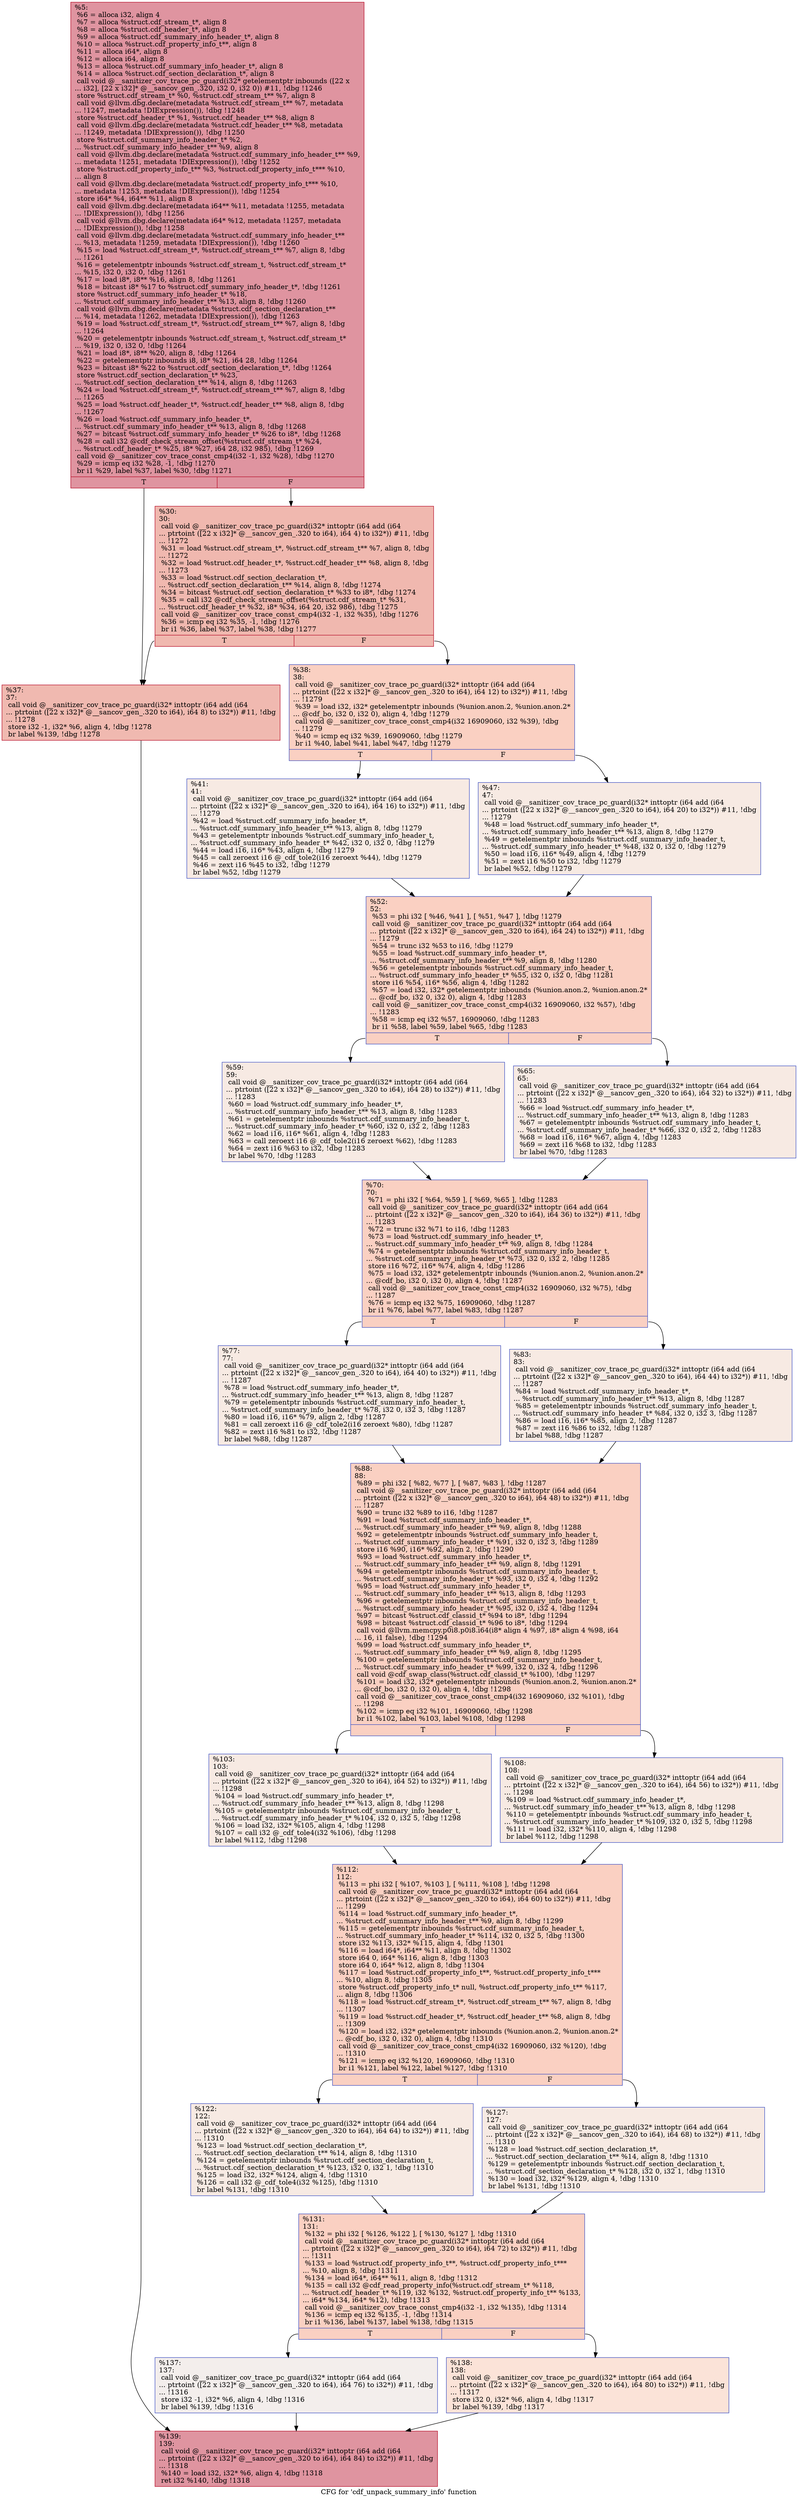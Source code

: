 digraph "CFG for 'cdf_unpack_summary_info' function" {
	label="CFG for 'cdf_unpack_summary_info' function";

	Node0x5573acbc5170 [shape=record,color="#b70d28ff", style=filled, fillcolor="#b70d2870",label="{%5:\l  %6 = alloca i32, align 4\l  %7 = alloca %struct.cdf_stream_t*, align 8\l  %8 = alloca %struct.cdf_header_t*, align 8\l  %9 = alloca %struct.cdf_summary_info_header_t*, align 8\l  %10 = alloca %struct.cdf_property_info_t**, align 8\l  %11 = alloca i64*, align 8\l  %12 = alloca i64, align 8\l  %13 = alloca %struct.cdf_summary_info_header_t*, align 8\l  %14 = alloca %struct.cdf_section_declaration_t*, align 8\l  call void @__sanitizer_cov_trace_pc_guard(i32* getelementptr inbounds ([22 x\l... i32], [22 x i32]* @__sancov_gen_.320, i32 0, i32 0)) #11, !dbg !1246\l  store %struct.cdf_stream_t* %0, %struct.cdf_stream_t** %7, align 8\l  call void @llvm.dbg.declare(metadata %struct.cdf_stream_t** %7, metadata\l... !1247, metadata !DIExpression()), !dbg !1248\l  store %struct.cdf_header_t* %1, %struct.cdf_header_t** %8, align 8\l  call void @llvm.dbg.declare(metadata %struct.cdf_header_t** %8, metadata\l... !1249, metadata !DIExpression()), !dbg !1250\l  store %struct.cdf_summary_info_header_t* %2,\l... %struct.cdf_summary_info_header_t** %9, align 8\l  call void @llvm.dbg.declare(metadata %struct.cdf_summary_info_header_t** %9,\l... metadata !1251, metadata !DIExpression()), !dbg !1252\l  store %struct.cdf_property_info_t** %3, %struct.cdf_property_info_t*** %10,\l... align 8\l  call void @llvm.dbg.declare(metadata %struct.cdf_property_info_t*** %10,\l... metadata !1253, metadata !DIExpression()), !dbg !1254\l  store i64* %4, i64** %11, align 8\l  call void @llvm.dbg.declare(metadata i64** %11, metadata !1255, metadata\l... !DIExpression()), !dbg !1256\l  call void @llvm.dbg.declare(metadata i64* %12, metadata !1257, metadata\l... !DIExpression()), !dbg !1258\l  call void @llvm.dbg.declare(metadata %struct.cdf_summary_info_header_t**\l... %13, metadata !1259, metadata !DIExpression()), !dbg !1260\l  %15 = load %struct.cdf_stream_t*, %struct.cdf_stream_t** %7, align 8, !dbg\l... !1261\l  %16 = getelementptr inbounds %struct.cdf_stream_t, %struct.cdf_stream_t*\l... %15, i32 0, i32 0, !dbg !1261\l  %17 = load i8*, i8** %16, align 8, !dbg !1261\l  %18 = bitcast i8* %17 to %struct.cdf_summary_info_header_t*, !dbg !1261\l  store %struct.cdf_summary_info_header_t* %18,\l... %struct.cdf_summary_info_header_t** %13, align 8, !dbg !1260\l  call void @llvm.dbg.declare(metadata %struct.cdf_section_declaration_t**\l... %14, metadata !1262, metadata !DIExpression()), !dbg !1263\l  %19 = load %struct.cdf_stream_t*, %struct.cdf_stream_t** %7, align 8, !dbg\l... !1264\l  %20 = getelementptr inbounds %struct.cdf_stream_t, %struct.cdf_stream_t*\l... %19, i32 0, i32 0, !dbg !1264\l  %21 = load i8*, i8** %20, align 8, !dbg !1264\l  %22 = getelementptr inbounds i8, i8* %21, i64 28, !dbg !1264\l  %23 = bitcast i8* %22 to %struct.cdf_section_declaration_t*, !dbg !1264\l  store %struct.cdf_section_declaration_t* %23,\l... %struct.cdf_section_declaration_t** %14, align 8, !dbg !1263\l  %24 = load %struct.cdf_stream_t*, %struct.cdf_stream_t** %7, align 8, !dbg\l... !1265\l  %25 = load %struct.cdf_header_t*, %struct.cdf_header_t** %8, align 8, !dbg\l... !1267\l  %26 = load %struct.cdf_summary_info_header_t*,\l... %struct.cdf_summary_info_header_t** %13, align 8, !dbg !1268\l  %27 = bitcast %struct.cdf_summary_info_header_t* %26 to i8*, !dbg !1268\l  %28 = call i32 @cdf_check_stream_offset(%struct.cdf_stream_t* %24,\l... %struct.cdf_header_t* %25, i8* %27, i64 28, i32 985), !dbg !1269\l  call void @__sanitizer_cov_trace_const_cmp4(i32 -1, i32 %28), !dbg !1270\l  %29 = icmp eq i32 %28, -1, !dbg !1270\l  br i1 %29, label %37, label %30, !dbg !1271\l|{<s0>T|<s1>F}}"];
	Node0x5573acbc5170:s0 -> Node0x5573acbc53a0;
	Node0x5573acbc5170:s1 -> Node0x5573acbc5350;
	Node0x5573acbc5350 [shape=record,color="#b70d28ff", style=filled, fillcolor="#dc5d4a70",label="{%30:\l30:                                               \l  call void @__sanitizer_cov_trace_pc_guard(i32* inttoptr (i64 add (i64\l... ptrtoint ([22 x i32]* @__sancov_gen_.320 to i64), i64 4) to i32*)) #11, !dbg\l... !1272\l  %31 = load %struct.cdf_stream_t*, %struct.cdf_stream_t** %7, align 8, !dbg\l... !1272\l  %32 = load %struct.cdf_header_t*, %struct.cdf_header_t** %8, align 8, !dbg\l... !1273\l  %33 = load %struct.cdf_section_declaration_t*,\l... %struct.cdf_section_declaration_t** %14, align 8, !dbg !1274\l  %34 = bitcast %struct.cdf_section_declaration_t* %33 to i8*, !dbg !1274\l  %35 = call i32 @cdf_check_stream_offset(%struct.cdf_stream_t* %31,\l... %struct.cdf_header_t* %32, i8* %34, i64 20, i32 986), !dbg !1275\l  call void @__sanitizer_cov_trace_const_cmp4(i32 -1, i32 %35), !dbg !1276\l  %36 = icmp eq i32 %35, -1, !dbg !1276\l  br i1 %36, label %37, label %38, !dbg !1277\l|{<s0>T|<s1>F}}"];
	Node0x5573acbc5350:s0 -> Node0x5573acbc53a0;
	Node0x5573acbc5350:s1 -> Node0x5573acbc53f0;
	Node0x5573acbc53a0 [shape=record,color="#b70d28ff", style=filled, fillcolor="#de614d70",label="{%37:\l37:                                               \l  call void @__sanitizer_cov_trace_pc_guard(i32* inttoptr (i64 add (i64\l... ptrtoint ([22 x i32]* @__sancov_gen_.320 to i64), i64 8) to i32*)) #11, !dbg\l... !1278\l  store i32 -1, i32* %6, align 4, !dbg !1278\l  br label %139, !dbg !1278\l}"];
	Node0x5573acbc53a0 -> Node0x5573acbc5990;
	Node0x5573acbc53f0 [shape=record,color="#3d50c3ff", style=filled, fillcolor="#f3947570",label="{%38:\l38:                                               \l  call void @__sanitizer_cov_trace_pc_guard(i32* inttoptr (i64 add (i64\l... ptrtoint ([22 x i32]* @__sancov_gen_.320 to i64), i64 12) to i32*)) #11, !dbg\l... !1279\l  %39 = load i32, i32* getelementptr inbounds (%union.anon.2, %union.anon.2*\l... @cdf_bo, i32 0, i32 0), align 4, !dbg !1279\l  call void @__sanitizer_cov_trace_const_cmp4(i32 16909060, i32 %39), !dbg\l... !1279\l  %40 = icmp eq i32 %39, 16909060, !dbg !1279\l  br i1 %40, label %41, label %47, !dbg !1279\l|{<s0>T|<s1>F}}"];
	Node0x5573acbc53f0:s0 -> Node0x5573acbc5440;
	Node0x5573acbc53f0:s1 -> Node0x5573acbc5490;
	Node0x5573acbc5440 [shape=record,color="#3d50c3ff", style=filled, fillcolor="#eed0c070",label="{%41:\l41:                                               \l  call void @__sanitizer_cov_trace_pc_guard(i32* inttoptr (i64 add (i64\l... ptrtoint ([22 x i32]* @__sancov_gen_.320 to i64), i64 16) to i32*)) #11, !dbg\l... !1279\l  %42 = load %struct.cdf_summary_info_header_t*,\l... %struct.cdf_summary_info_header_t** %13, align 8, !dbg !1279\l  %43 = getelementptr inbounds %struct.cdf_summary_info_header_t,\l... %struct.cdf_summary_info_header_t* %42, i32 0, i32 0, !dbg !1279\l  %44 = load i16, i16* %43, align 4, !dbg !1279\l  %45 = call zeroext i16 @_cdf_tole2(i16 zeroext %44), !dbg !1279\l  %46 = zext i16 %45 to i32, !dbg !1279\l  br label %52, !dbg !1279\l}"];
	Node0x5573acbc5440 -> Node0x5573acbc54e0;
	Node0x5573acbc5490 [shape=record,color="#3d50c3ff", style=filled, fillcolor="#eed0c070",label="{%47:\l47:                                               \l  call void @__sanitizer_cov_trace_pc_guard(i32* inttoptr (i64 add (i64\l... ptrtoint ([22 x i32]* @__sancov_gen_.320 to i64), i64 20) to i32*)) #11, !dbg\l... !1279\l  %48 = load %struct.cdf_summary_info_header_t*,\l... %struct.cdf_summary_info_header_t** %13, align 8, !dbg !1279\l  %49 = getelementptr inbounds %struct.cdf_summary_info_header_t,\l... %struct.cdf_summary_info_header_t* %48, i32 0, i32 0, !dbg !1279\l  %50 = load i16, i16* %49, align 4, !dbg !1279\l  %51 = zext i16 %50 to i32, !dbg !1279\l  br label %52, !dbg !1279\l}"];
	Node0x5573acbc5490 -> Node0x5573acbc54e0;
	Node0x5573acbc54e0 [shape=record,color="#3d50c3ff", style=filled, fillcolor="#f3947570",label="{%52:\l52:                                               \l  %53 = phi i32 [ %46, %41 ], [ %51, %47 ], !dbg !1279\l  call void @__sanitizer_cov_trace_pc_guard(i32* inttoptr (i64 add (i64\l... ptrtoint ([22 x i32]* @__sancov_gen_.320 to i64), i64 24) to i32*)) #11, !dbg\l... !1279\l  %54 = trunc i32 %53 to i16, !dbg !1279\l  %55 = load %struct.cdf_summary_info_header_t*,\l... %struct.cdf_summary_info_header_t** %9, align 8, !dbg !1280\l  %56 = getelementptr inbounds %struct.cdf_summary_info_header_t,\l... %struct.cdf_summary_info_header_t* %55, i32 0, i32 0, !dbg !1281\l  store i16 %54, i16* %56, align 4, !dbg !1282\l  %57 = load i32, i32* getelementptr inbounds (%union.anon.2, %union.anon.2*\l... @cdf_bo, i32 0, i32 0), align 4, !dbg !1283\l  call void @__sanitizer_cov_trace_const_cmp4(i32 16909060, i32 %57), !dbg\l... !1283\l  %58 = icmp eq i32 %57, 16909060, !dbg !1283\l  br i1 %58, label %59, label %65, !dbg !1283\l|{<s0>T|<s1>F}}"];
	Node0x5573acbc54e0:s0 -> Node0x5573acbc5530;
	Node0x5573acbc54e0:s1 -> Node0x5573acbc5580;
	Node0x5573acbc5530 [shape=record,color="#3d50c3ff", style=filled, fillcolor="#eed0c070",label="{%59:\l59:                                               \l  call void @__sanitizer_cov_trace_pc_guard(i32* inttoptr (i64 add (i64\l... ptrtoint ([22 x i32]* @__sancov_gen_.320 to i64), i64 28) to i32*)) #11, !dbg\l... !1283\l  %60 = load %struct.cdf_summary_info_header_t*,\l... %struct.cdf_summary_info_header_t** %13, align 8, !dbg !1283\l  %61 = getelementptr inbounds %struct.cdf_summary_info_header_t,\l... %struct.cdf_summary_info_header_t* %60, i32 0, i32 2, !dbg !1283\l  %62 = load i16, i16* %61, align 4, !dbg !1283\l  %63 = call zeroext i16 @_cdf_tole2(i16 zeroext %62), !dbg !1283\l  %64 = zext i16 %63 to i32, !dbg !1283\l  br label %70, !dbg !1283\l}"];
	Node0x5573acbc5530 -> Node0x5573acbc55d0;
	Node0x5573acbc5580 [shape=record,color="#3d50c3ff", style=filled, fillcolor="#eed0c070",label="{%65:\l65:                                               \l  call void @__sanitizer_cov_trace_pc_guard(i32* inttoptr (i64 add (i64\l... ptrtoint ([22 x i32]* @__sancov_gen_.320 to i64), i64 32) to i32*)) #11, !dbg\l... !1283\l  %66 = load %struct.cdf_summary_info_header_t*,\l... %struct.cdf_summary_info_header_t** %13, align 8, !dbg !1283\l  %67 = getelementptr inbounds %struct.cdf_summary_info_header_t,\l... %struct.cdf_summary_info_header_t* %66, i32 0, i32 2, !dbg !1283\l  %68 = load i16, i16* %67, align 4, !dbg !1283\l  %69 = zext i16 %68 to i32, !dbg !1283\l  br label %70, !dbg !1283\l}"];
	Node0x5573acbc5580 -> Node0x5573acbc55d0;
	Node0x5573acbc55d0 [shape=record,color="#3d50c3ff", style=filled, fillcolor="#f3947570",label="{%70:\l70:                                               \l  %71 = phi i32 [ %64, %59 ], [ %69, %65 ], !dbg !1283\l  call void @__sanitizer_cov_trace_pc_guard(i32* inttoptr (i64 add (i64\l... ptrtoint ([22 x i32]* @__sancov_gen_.320 to i64), i64 36) to i32*)) #11, !dbg\l... !1283\l  %72 = trunc i32 %71 to i16, !dbg !1283\l  %73 = load %struct.cdf_summary_info_header_t*,\l... %struct.cdf_summary_info_header_t** %9, align 8, !dbg !1284\l  %74 = getelementptr inbounds %struct.cdf_summary_info_header_t,\l... %struct.cdf_summary_info_header_t* %73, i32 0, i32 2, !dbg !1285\l  store i16 %72, i16* %74, align 4, !dbg !1286\l  %75 = load i32, i32* getelementptr inbounds (%union.anon.2, %union.anon.2*\l... @cdf_bo, i32 0, i32 0), align 4, !dbg !1287\l  call void @__sanitizer_cov_trace_const_cmp4(i32 16909060, i32 %75), !dbg\l... !1287\l  %76 = icmp eq i32 %75, 16909060, !dbg !1287\l  br i1 %76, label %77, label %83, !dbg !1287\l|{<s0>T|<s1>F}}"];
	Node0x5573acbc55d0:s0 -> Node0x5573acbc5620;
	Node0x5573acbc55d0:s1 -> Node0x5573acbc5670;
	Node0x5573acbc5620 [shape=record,color="#3d50c3ff", style=filled, fillcolor="#eed0c070",label="{%77:\l77:                                               \l  call void @__sanitizer_cov_trace_pc_guard(i32* inttoptr (i64 add (i64\l... ptrtoint ([22 x i32]* @__sancov_gen_.320 to i64), i64 40) to i32*)) #11, !dbg\l... !1287\l  %78 = load %struct.cdf_summary_info_header_t*,\l... %struct.cdf_summary_info_header_t** %13, align 8, !dbg !1287\l  %79 = getelementptr inbounds %struct.cdf_summary_info_header_t,\l... %struct.cdf_summary_info_header_t* %78, i32 0, i32 3, !dbg !1287\l  %80 = load i16, i16* %79, align 2, !dbg !1287\l  %81 = call zeroext i16 @_cdf_tole2(i16 zeroext %80), !dbg !1287\l  %82 = zext i16 %81 to i32, !dbg !1287\l  br label %88, !dbg !1287\l}"];
	Node0x5573acbc5620 -> Node0x5573acbc56c0;
	Node0x5573acbc5670 [shape=record,color="#3d50c3ff", style=filled, fillcolor="#eed0c070",label="{%83:\l83:                                               \l  call void @__sanitizer_cov_trace_pc_guard(i32* inttoptr (i64 add (i64\l... ptrtoint ([22 x i32]* @__sancov_gen_.320 to i64), i64 44) to i32*)) #11, !dbg\l... !1287\l  %84 = load %struct.cdf_summary_info_header_t*,\l... %struct.cdf_summary_info_header_t** %13, align 8, !dbg !1287\l  %85 = getelementptr inbounds %struct.cdf_summary_info_header_t,\l... %struct.cdf_summary_info_header_t* %84, i32 0, i32 3, !dbg !1287\l  %86 = load i16, i16* %85, align 2, !dbg !1287\l  %87 = zext i16 %86 to i32, !dbg !1287\l  br label %88, !dbg !1287\l}"];
	Node0x5573acbc5670 -> Node0x5573acbc56c0;
	Node0x5573acbc56c0 [shape=record,color="#3d50c3ff", style=filled, fillcolor="#f3947570",label="{%88:\l88:                                               \l  %89 = phi i32 [ %82, %77 ], [ %87, %83 ], !dbg !1287\l  call void @__sanitizer_cov_trace_pc_guard(i32* inttoptr (i64 add (i64\l... ptrtoint ([22 x i32]* @__sancov_gen_.320 to i64), i64 48) to i32*)) #11, !dbg\l... !1287\l  %90 = trunc i32 %89 to i16, !dbg !1287\l  %91 = load %struct.cdf_summary_info_header_t*,\l... %struct.cdf_summary_info_header_t** %9, align 8, !dbg !1288\l  %92 = getelementptr inbounds %struct.cdf_summary_info_header_t,\l... %struct.cdf_summary_info_header_t* %91, i32 0, i32 3, !dbg !1289\l  store i16 %90, i16* %92, align 2, !dbg !1290\l  %93 = load %struct.cdf_summary_info_header_t*,\l... %struct.cdf_summary_info_header_t** %9, align 8, !dbg !1291\l  %94 = getelementptr inbounds %struct.cdf_summary_info_header_t,\l... %struct.cdf_summary_info_header_t* %93, i32 0, i32 4, !dbg !1292\l  %95 = load %struct.cdf_summary_info_header_t*,\l... %struct.cdf_summary_info_header_t** %13, align 8, !dbg !1293\l  %96 = getelementptr inbounds %struct.cdf_summary_info_header_t,\l... %struct.cdf_summary_info_header_t* %95, i32 0, i32 4, !dbg !1294\l  %97 = bitcast %struct.cdf_classid_t* %94 to i8*, !dbg !1294\l  %98 = bitcast %struct.cdf_classid_t* %96 to i8*, !dbg !1294\l  call void @llvm.memcpy.p0i8.p0i8.i64(i8* align 4 %97, i8* align 4 %98, i64\l... 16, i1 false), !dbg !1294\l  %99 = load %struct.cdf_summary_info_header_t*,\l... %struct.cdf_summary_info_header_t** %9, align 8, !dbg !1295\l  %100 = getelementptr inbounds %struct.cdf_summary_info_header_t,\l... %struct.cdf_summary_info_header_t* %99, i32 0, i32 4, !dbg !1296\l  call void @cdf_swap_class(%struct.cdf_classid_t* %100), !dbg !1297\l  %101 = load i32, i32* getelementptr inbounds (%union.anon.2, %union.anon.2*\l... @cdf_bo, i32 0, i32 0), align 4, !dbg !1298\l  call void @__sanitizer_cov_trace_const_cmp4(i32 16909060, i32 %101), !dbg\l... !1298\l  %102 = icmp eq i32 %101, 16909060, !dbg !1298\l  br i1 %102, label %103, label %108, !dbg !1298\l|{<s0>T|<s1>F}}"];
	Node0x5573acbc56c0:s0 -> Node0x5573acbc5710;
	Node0x5573acbc56c0:s1 -> Node0x5573acbc5760;
	Node0x5573acbc5710 [shape=record,color="#3d50c3ff", style=filled, fillcolor="#eed0c070",label="{%103:\l103:                                              \l  call void @__sanitizer_cov_trace_pc_guard(i32* inttoptr (i64 add (i64\l... ptrtoint ([22 x i32]* @__sancov_gen_.320 to i64), i64 52) to i32*)) #11, !dbg\l... !1298\l  %104 = load %struct.cdf_summary_info_header_t*,\l... %struct.cdf_summary_info_header_t** %13, align 8, !dbg !1298\l  %105 = getelementptr inbounds %struct.cdf_summary_info_header_t,\l... %struct.cdf_summary_info_header_t* %104, i32 0, i32 5, !dbg !1298\l  %106 = load i32, i32* %105, align 4, !dbg !1298\l  %107 = call i32 @_cdf_tole4(i32 %106), !dbg !1298\l  br label %112, !dbg !1298\l}"];
	Node0x5573acbc5710 -> Node0x5573acbc57b0;
	Node0x5573acbc5760 [shape=record,color="#3d50c3ff", style=filled, fillcolor="#eed0c070",label="{%108:\l108:                                              \l  call void @__sanitizer_cov_trace_pc_guard(i32* inttoptr (i64 add (i64\l... ptrtoint ([22 x i32]* @__sancov_gen_.320 to i64), i64 56) to i32*)) #11, !dbg\l... !1298\l  %109 = load %struct.cdf_summary_info_header_t*,\l... %struct.cdf_summary_info_header_t** %13, align 8, !dbg !1298\l  %110 = getelementptr inbounds %struct.cdf_summary_info_header_t,\l... %struct.cdf_summary_info_header_t* %109, i32 0, i32 5, !dbg !1298\l  %111 = load i32, i32* %110, align 4, !dbg !1298\l  br label %112, !dbg !1298\l}"];
	Node0x5573acbc5760 -> Node0x5573acbc57b0;
	Node0x5573acbc57b0 [shape=record,color="#3d50c3ff", style=filled, fillcolor="#f3947570",label="{%112:\l112:                                              \l  %113 = phi i32 [ %107, %103 ], [ %111, %108 ], !dbg !1298\l  call void @__sanitizer_cov_trace_pc_guard(i32* inttoptr (i64 add (i64\l... ptrtoint ([22 x i32]* @__sancov_gen_.320 to i64), i64 60) to i32*)) #11, !dbg\l... !1299\l  %114 = load %struct.cdf_summary_info_header_t*,\l... %struct.cdf_summary_info_header_t** %9, align 8, !dbg !1299\l  %115 = getelementptr inbounds %struct.cdf_summary_info_header_t,\l... %struct.cdf_summary_info_header_t* %114, i32 0, i32 5, !dbg !1300\l  store i32 %113, i32* %115, align 4, !dbg !1301\l  %116 = load i64*, i64** %11, align 8, !dbg !1302\l  store i64 0, i64* %116, align 8, !dbg !1303\l  store i64 0, i64* %12, align 8, !dbg !1304\l  %117 = load %struct.cdf_property_info_t**, %struct.cdf_property_info_t***\l... %10, align 8, !dbg !1305\l  store %struct.cdf_property_info_t* null, %struct.cdf_property_info_t** %117,\l... align 8, !dbg !1306\l  %118 = load %struct.cdf_stream_t*, %struct.cdf_stream_t** %7, align 8, !dbg\l... !1307\l  %119 = load %struct.cdf_header_t*, %struct.cdf_header_t** %8, align 8, !dbg\l... !1309\l  %120 = load i32, i32* getelementptr inbounds (%union.anon.2, %union.anon.2*\l... @cdf_bo, i32 0, i32 0), align 4, !dbg !1310\l  call void @__sanitizer_cov_trace_const_cmp4(i32 16909060, i32 %120), !dbg\l... !1310\l  %121 = icmp eq i32 %120, 16909060, !dbg !1310\l  br i1 %121, label %122, label %127, !dbg !1310\l|{<s0>T|<s1>F}}"];
	Node0x5573acbc57b0:s0 -> Node0x5573acbc5800;
	Node0x5573acbc57b0:s1 -> Node0x5573acbc5850;
	Node0x5573acbc5800 [shape=record,color="#3d50c3ff", style=filled, fillcolor="#eed0c070",label="{%122:\l122:                                              \l  call void @__sanitizer_cov_trace_pc_guard(i32* inttoptr (i64 add (i64\l... ptrtoint ([22 x i32]* @__sancov_gen_.320 to i64), i64 64) to i32*)) #11, !dbg\l... !1310\l  %123 = load %struct.cdf_section_declaration_t*,\l... %struct.cdf_section_declaration_t** %14, align 8, !dbg !1310\l  %124 = getelementptr inbounds %struct.cdf_section_declaration_t,\l... %struct.cdf_section_declaration_t* %123, i32 0, i32 1, !dbg !1310\l  %125 = load i32, i32* %124, align 4, !dbg !1310\l  %126 = call i32 @_cdf_tole4(i32 %125), !dbg !1310\l  br label %131, !dbg !1310\l}"];
	Node0x5573acbc5800 -> Node0x5573acbc58a0;
	Node0x5573acbc5850 [shape=record,color="#3d50c3ff", style=filled, fillcolor="#eed0c070",label="{%127:\l127:                                              \l  call void @__sanitizer_cov_trace_pc_guard(i32* inttoptr (i64 add (i64\l... ptrtoint ([22 x i32]* @__sancov_gen_.320 to i64), i64 68) to i32*)) #11, !dbg\l... !1310\l  %128 = load %struct.cdf_section_declaration_t*,\l... %struct.cdf_section_declaration_t** %14, align 8, !dbg !1310\l  %129 = getelementptr inbounds %struct.cdf_section_declaration_t,\l... %struct.cdf_section_declaration_t* %128, i32 0, i32 1, !dbg !1310\l  %130 = load i32, i32* %129, align 4, !dbg !1310\l  br label %131, !dbg !1310\l}"];
	Node0x5573acbc5850 -> Node0x5573acbc58a0;
	Node0x5573acbc58a0 [shape=record,color="#3d50c3ff", style=filled, fillcolor="#f3947570",label="{%131:\l131:                                              \l  %132 = phi i32 [ %126, %122 ], [ %130, %127 ], !dbg !1310\l  call void @__sanitizer_cov_trace_pc_guard(i32* inttoptr (i64 add (i64\l... ptrtoint ([22 x i32]* @__sancov_gen_.320 to i64), i64 72) to i32*)) #11, !dbg\l... !1311\l  %133 = load %struct.cdf_property_info_t**, %struct.cdf_property_info_t***\l... %10, align 8, !dbg !1311\l  %134 = load i64*, i64** %11, align 8, !dbg !1312\l  %135 = call i32 @cdf_read_property_info(%struct.cdf_stream_t* %118,\l... %struct.cdf_header_t* %119, i32 %132, %struct.cdf_property_info_t** %133,\l... i64* %134, i64* %12), !dbg !1313\l  call void @__sanitizer_cov_trace_const_cmp4(i32 -1, i32 %135), !dbg !1314\l  %136 = icmp eq i32 %135, -1, !dbg !1314\l  br i1 %136, label %137, label %138, !dbg !1315\l|{<s0>T|<s1>F}}"];
	Node0x5573acbc58a0:s0 -> Node0x5573acbc58f0;
	Node0x5573acbc58a0:s1 -> Node0x5573acbc5940;
	Node0x5573acbc58f0 [shape=record,color="#3d50c3ff", style=filled, fillcolor="#e3d9d370",label="{%137:\l137:                                              \l  call void @__sanitizer_cov_trace_pc_guard(i32* inttoptr (i64 add (i64\l... ptrtoint ([22 x i32]* @__sancov_gen_.320 to i64), i64 76) to i32*)) #11, !dbg\l... !1316\l  store i32 -1, i32* %6, align 4, !dbg !1316\l  br label %139, !dbg !1316\l}"];
	Node0x5573acbc58f0 -> Node0x5573acbc5990;
	Node0x5573acbc5940 [shape=record,color="#3d50c3ff", style=filled, fillcolor="#f6bfa670",label="{%138:\l138:                                              \l  call void @__sanitizer_cov_trace_pc_guard(i32* inttoptr (i64 add (i64\l... ptrtoint ([22 x i32]* @__sancov_gen_.320 to i64), i64 80) to i32*)) #11, !dbg\l... !1317\l  store i32 0, i32* %6, align 4, !dbg !1317\l  br label %139, !dbg !1317\l}"];
	Node0x5573acbc5940 -> Node0x5573acbc5990;
	Node0x5573acbc5990 [shape=record,color="#b70d28ff", style=filled, fillcolor="#b70d2870",label="{%139:\l139:                                              \l  call void @__sanitizer_cov_trace_pc_guard(i32* inttoptr (i64 add (i64\l... ptrtoint ([22 x i32]* @__sancov_gen_.320 to i64), i64 84) to i32*)) #11, !dbg\l... !1318\l  %140 = load i32, i32* %6, align 4, !dbg !1318\l  ret i32 %140, !dbg !1318\l}"];
}
